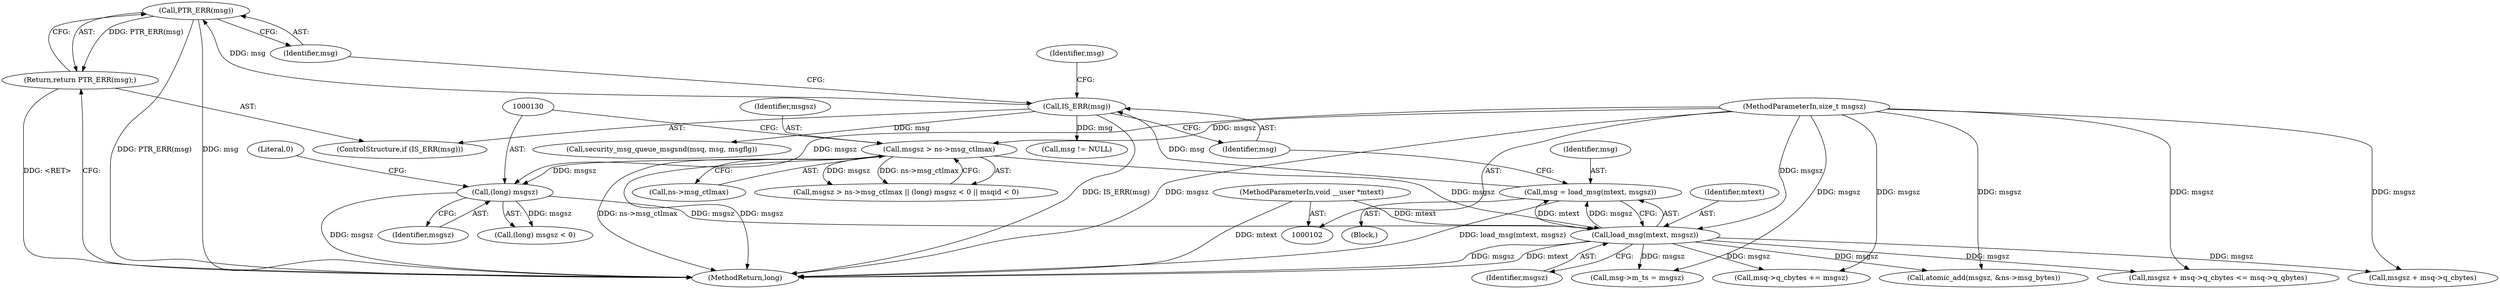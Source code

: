 digraph "0_linux_6062a8dc0517bce23e3c2f7d2fea5e22411269a3@pointer" {
"1000155" [label="(Call,PTR_ERR(msg))"];
"1000152" [label="(Call,IS_ERR(msg))"];
"1000146" [label="(Call,msg = load_msg(mtext, msgsz))"];
"1000148" [label="(Call,load_msg(mtext, msgsz))"];
"1000105" [label="(MethodParameterIn,void __user *mtext)"];
"1000122" [label="(Call,msgsz > ns->msg_ctlmax)"];
"1000106" [label="(MethodParameterIn,size_t msgsz)"];
"1000129" [label="(Call,(long) msgsz)"];
"1000154" [label="(Return,return PTR_ERR(msg);)"];
"1000121" [label="(Call,msgsz > ns->msg_ctlmax || (long) msgsz < 0 || msqid < 0)"];
"1000208" [label="(Call,msgsz + msq->q_cbytes <= msq->q_qbytes)"];
"1000153" [label="(Identifier,msg)"];
"1000342" [label="(MethodReturn,long)"];
"1000151" [label="(ControlStructure,if (IS_ERR(msg)))"];
"1000313" [label="(Call,atomic_add(msgsz, &ns->msg_bytes))"];
"1000124" [label="(Call,ns->msg_ctlmax)"];
"1000147" [label="(Identifier,msg)"];
"1000148" [label="(Call,load_msg(mtext, msgsz))"];
"1000335" [label="(Call,msg != NULL)"];
"1000106" [label="(MethodParameterIn,size_t msgsz)"];
"1000132" [label="(Literal,0)"];
"1000146" [label="(Call,msg = load_msg(mtext, msgsz))"];
"1000105" [label="(MethodParameterIn,void __user *mtext)"];
"1000162" [label="(Call,msg->m_ts = msgsz)"];
"1000122" [label="(Call,msgsz > ns->msg_ctlmax)"];
"1000129" [label="(Call,(long) msgsz)"];
"1000131" [label="(Identifier,msgsz)"];
"1000199" [label="(Call,security_msg_queue_msgsnd(msq, msg, msgflg))"];
"1000304" [label="(Call,msq->q_cbytes += msgsz)"];
"1000150" [label="(Identifier,msgsz)"];
"1000156" [label="(Identifier,msg)"];
"1000209" [label="(Call,msgsz + msq->q_cbytes)"];
"1000149" [label="(Identifier,mtext)"];
"1000159" [label="(Identifier,msg)"];
"1000154" [label="(Return,return PTR_ERR(msg);)"];
"1000155" [label="(Call,PTR_ERR(msg))"];
"1000108" [label="(Block,)"];
"1000123" [label="(Identifier,msgsz)"];
"1000152" [label="(Call,IS_ERR(msg))"];
"1000128" [label="(Call,(long) msgsz < 0)"];
"1000155" -> "1000154"  [label="AST: "];
"1000155" -> "1000156"  [label="CFG: "];
"1000156" -> "1000155"  [label="AST: "];
"1000154" -> "1000155"  [label="CFG: "];
"1000155" -> "1000342"  [label="DDG: PTR_ERR(msg)"];
"1000155" -> "1000342"  [label="DDG: msg"];
"1000155" -> "1000154"  [label="DDG: PTR_ERR(msg)"];
"1000152" -> "1000155"  [label="DDG: msg"];
"1000152" -> "1000151"  [label="AST: "];
"1000152" -> "1000153"  [label="CFG: "];
"1000153" -> "1000152"  [label="AST: "];
"1000156" -> "1000152"  [label="CFG: "];
"1000159" -> "1000152"  [label="CFG: "];
"1000152" -> "1000342"  [label="DDG: IS_ERR(msg)"];
"1000146" -> "1000152"  [label="DDG: msg"];
"1000152" -> "1000199"  [label="DDG: msg"];
"1000152" -> "1000335"  [label="DDG: msg"];
"1000146" -> "1000108"  [label="AST: "];
"1000146" -> "1000148"  [label="CFG: "];
"1000147" -> "1000146"  [label="AST: "];
"1000148" -> "1000146"  [label="AST: "];
"1000153" -> "1000146"  [label="CFG: "];
"1000146" -> "1000342"  [label="DDG: load_msg(mtext, msgsz)"];
"1000148" -> "1000146"  [label="DDG: mtext"];
"1000148" -> "1000146"  [label="DDG: msgsz"];
"1000148" -> "1000150"  [label="CFG: "];
"1000149" -> "1000148"  [label="AST: "];
"1000150" -> "1000148"  [label="AST: "];
"1000148" -> "1000342"  [label="DDG: mtext"];
"1000148" -> "1000342"  [label="DDG: msgsz"];
"1000105" -> "1000148"  [label="DDG: mtext"];
"1000122" -> "1000148"  [label="DDG: msgsz"];
"1000129" -> "1000148"  [label="DDG: msgsz"];
"1000106" -> "1000148"  [label="DDG: msgsz"];
"1000148" -> "1000162"  [label="DDG: msgsz"];
"1000148" -> "1000208"  [label="DDG: msgsz"];
"1000148" -> "1000209"  [label="DDG: msgsz"];
"1000148" -> "1000304"  [label="DDG: msgsz"];
"1000148" -> "1000313"  [label="DDG: msgsz"];
"1000105" -> "1000102"  [label="AST: "];
"1000105" -> "1000342"  [label="DDG: mtext"];
"1000122" -> "1000121"  [label="AST: "];
"1000122" -> "1000124"  [label="CFG: "];
"1000123" -> "1000122"  [label="AST: "];
"1000124" -> "1000122"  [label="AST: "];
"1000130" -> "1000122"  [label="CFG: "];
"1000121" -> "1000122"  [label="CFG: "];
"1000122" -> "1000342"  [label="DDG: msgsz"];
"1000122" -> "1000342"  [label="DDG: ns->msg_ctlmax"];
"1000122" -> "1000121"  [label="DDG: msgsz"];
"1000122" -> "1000121"  [label="DDG: ns->msg_ctlmax"];
"1000106" -> "1000122"  [label="DDG: msgsz"];
"1000122" -> "1000129"  [label="DDG: msgsz"];
"1000106" -> "1000102"  [label="AST: "];
"1000106" -> "1000342"  [label="DDG: msgsz"];
"1000106" -> "1000129"  [label="DDG: msgsz"];
"1000106" -> "1000162"  [label="DDG: msgsz"];
"1000106" -> "1000208"  [label="DDG: msgsz"];
"1000106" -> "1000209"  [label="DDG: msgsz"];
"1000106" -> "1000304"  [label="DDG: msgsz"];
"1000106" -> "1000313"  [label="DDG: msgsz"];
"1000129" -> "1000128"  [label="AST: "];
"1000129" -> "1000131"  [label="CFG: "];
"1000130" -> "1000129"  [label="AST: "];
"1000131" -> "1000129"  [label="AST: "];
"1000132" -> "1000129"  [label="CFG: "];
"1000129" -> "1000342"  [label="DDG: msgsz"];
"1000129" -> "1000128"  [label="DDG: msgsz"];
"1000154" -> "1000151"  [label="AST: "];
"1000342" -> "1000154"  [label="CFG: "];
"1000154" -> "1000342"  [label="DDG: <RET>"];
}
